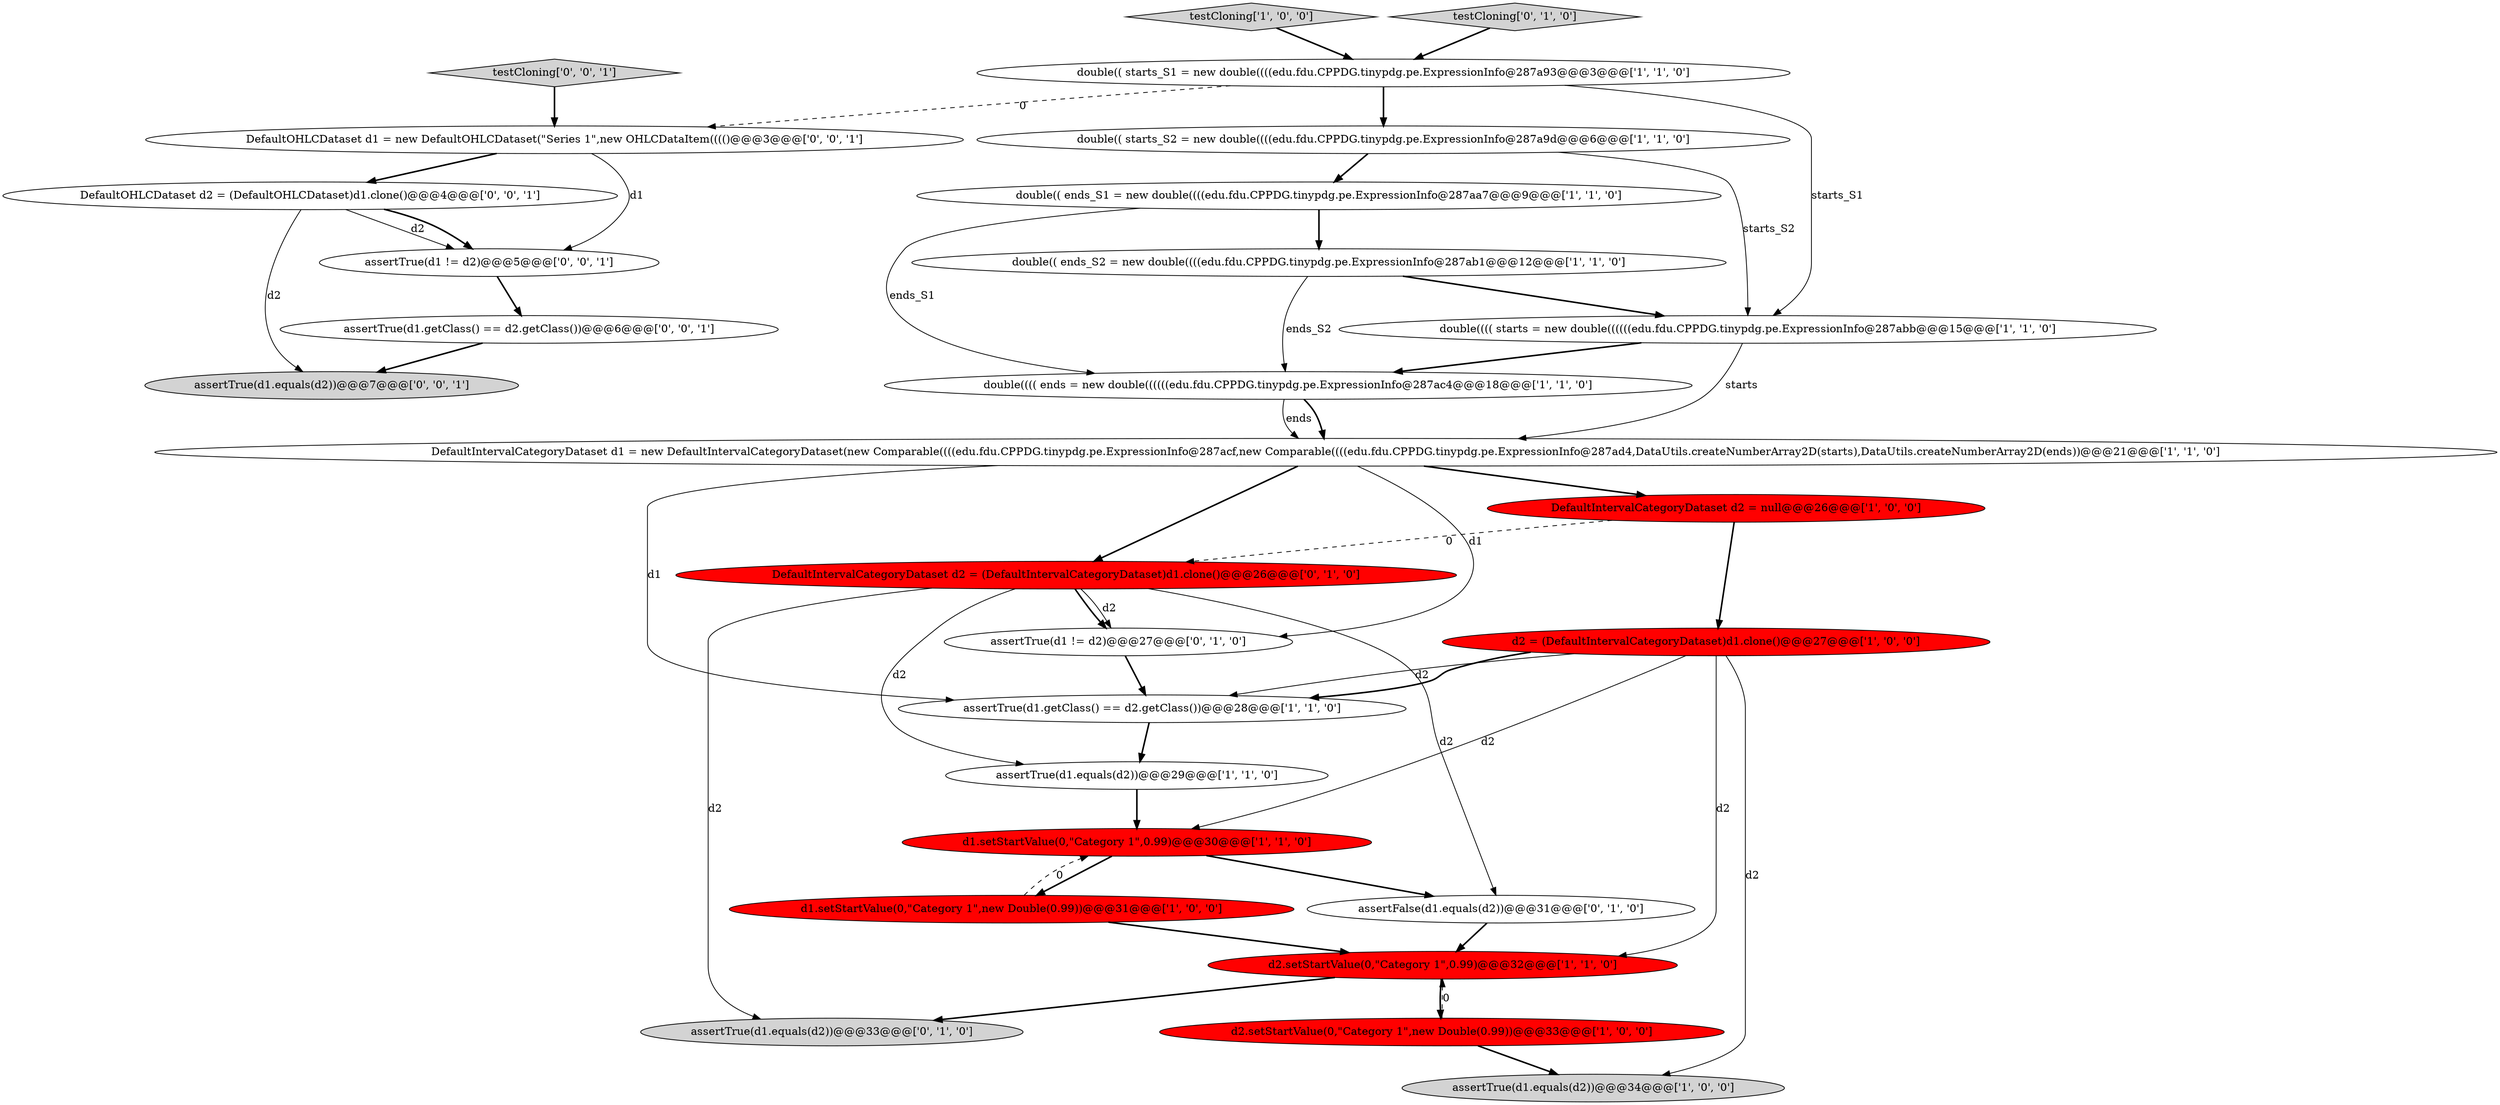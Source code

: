 digraph {
20 [style = filled, label = "assertTrue(d1.equals(d2))@@@33@@@['0', '1', '0']", fillcolor = lightgray, shape = ellipse image = "AAA0AAABBB2BBB"];
12 [style = filled, label = "d2.setStartValue(0,\"Category 1\",0.99)@@@32@@@['1', '1', '0']", fillcolor = red, shape = ellipse image = "AAA1AAABBB1BBB"];
4 [style = filled, label = "double(((( ends = new double((((((edu.fdu.CPPDG.tinypdg.pe.ExpressionInfo@287ac4@@@18@@@['1', '1', '0']", fillcolor = white, shape = ellipse image = "AAA0AAABBB1BBB"];
7 [style = filled, label = "assertTrue(d1.equals(d2))@@@34@@@['1', '0', '0']", fillcolor = lightgray, shape = ellipse image = "AAA0AAABBB1BBB"];
9 [style = filled, label = "double(( starts_S1 = new double((((edu.fdu.CPPDG.tinypdg.pe.ExpressionInfo@287a93@@@3@@@['1', '1', '0']", fillcolor = white, shape = ellipse image = "AAA0AAABBB1BBB"];
8 [style = filled, label = "double(((( starts = new double((((((edu.fdu.CPPDG.tinypdg.pe.ExpressionInfo@287abb@@@15@@@['1', '1', '0']", fillcolor = white, shape = ellipse image = "AAA0AAABBB1BBB"];
27 [style = filled, label = "assertTrue(d1 != d2)@@@5@@@['0', '0', '1']", fillcolor = white, shape = ellipse image = "AAA0AAABBB3BBB"];
10 [style = filled, label = "d1.setStartValue(0,\"Category 1\",0.99)@@@30@@@['1', '1', '0']", fillcolor = red, shape = ellipse image = "AAA1AAABBB1BBB"];
14 [style = filled, label = "d2.setStartValue(0,\"Category 1\",new Double(0.99))@@@33@@@['1', '0', '0']", fillcolor = red, shape = ellipse image = "AAA1AAABBB1BBB"];
1 [style = filled, label = "double(( ends_S2 = new double((((edu.fdu.CPPDG.tinypdg.pe.ExpressionInfo@287ab1@@@12@@@['1', '1', '0']", fillcolor = white, shape = ellipse image = "AAA0AAABBB1BBB"];
24 [style = filled, label = "DefaultOHLCDataset d2 = (DefaultOHLCDataset)d1.clone()@@@4@@@['0', '0', '1']", fillcolor = white, shape = ellipse image = "AAA0AAABBB3BBB"];
19 [style = filled, label = "assertTrue(d1 != d2)@@@27@@@['0', '1', '0']", fillcolor = white, shape = ellipse image = "AAA0AAABBB2BBB"];
5 [style = filled, label = "d2 = (DefaultIntervalCategoryDataset)d1.clone()@@@27@@@['1', '0', '0']", fillcolor = red, shape = ellipse image = "AAA1AAABBB1BBB"];
2 [style = filled, label = "double(( starts_S2 = new double((((edu.fdu.CPPDG.tinypdg.pe.ExpressionInfo@287a9d@@@6@@@['1', '1', '0']", fillcolor = white, shape = ellipse image = "AAA0AAABBB1BBB"];
11 [style = filled, label = "testCloning['1', '0', '0']", fillcolor = lightgray, shape = diamond image = "AAA0AAABBB1BBB"];
0 [style = filled, label = "assertTrue(d1.equals(d2))@@@29@@@['1', '1', '0']", fillcolor = white, shape = ellipse image = "AAA0AAABBB1BBB"];
3 [style = filled, label = "double(( ends_S1 = new double((((edu.fdu.CPPDG.tinypdg.pe.ExpressionInfo@287aa7@@@9@@@['1', '1', '0']", fillcolor = white, shape = ellipse image = "AAA0AAABBB1BBB"];
21 [style = filled, label = "DefaultIntervalCategoryDataset d2 = (DefaultIntervalCategoryDataset)d1.clone()@@@26@@@['0', '1', '0']", fillcolor = red, shape = ellipse image = "AAA1AAABBB2BBB"];
13 [style = filled, label = "DefaultIntervalCategoryDataset d1 = new DefaultIntervalCategoryDataset(new Comparable((((edu.fdu.CPPDG.tinypdg.pe.ExpressionInfo@287acf,new Comparable((((edu.fdu.CPPDG.tinypdg.pe.ExpressionInfo@287ad4,DataUtils.createNumberArray2D(starts),DataUtils.createNumberArray2D(ends))@@@21@@@['1', '1', '0']", fillcolor = white, shape = ellipse image = "AAA0AAABBB1BBB"];
26 [style = filled, label = "testCloning['0', '0', '1']", fillcolor = lightgray, shape = diamond image = "AAA0AAABBB3BBB"];
17 [style = filled, label = "testCloning['0', '1', '0']", fillcolor = lightgray, shape = diamond image = "AAA0AAABBB2BBB"];
25 [style = filled, label = "DefaultOHLCDataset d1 = new DefaultOHLCDataset(\"Series 1\",new OHLCDataItem(((()@@@3@@@['0', '0', '1']", fillcolor = white, shape = ellipse image = "AAA0AAABBB3BBB"];
23 [style = filled, label = "assertTrue(d1.equals(d2))@@@7@@@['0', '0', '1']", fillcolor = lightgray, shape = ellipse image = "AAA0AAABBB3BBB"];
16 [style = filled, label = "DefaultIntervalCategoryDataset d2 = null@@@26@@@['1', '0', '0']", fillcolor = red, shape = ellipse image = "AAA1AAABBB1BBB"];
15 [style = filled, label = "assertTrue(d1.getClass() == d2.getClass())@@@28@@@['1', '1', '0']", fillcolor = white, shape = ellipse image = "AAA0AAABBB1BBB"];
6 [style = filled, label = "d1.setStartValue(0,\"Category 1\",new Double(0.99))@@@31@@@['1', '0', '0']", fillcolor = red, shape = ellipse image = "AAA1AAABBB1BBB"];
22 [style = filled, label = "assertTrue(d1.getClass() == d2.getClass())@@@6@@@['0', '0', '1']", fillcolor = white, shape = ellipse image = "AAA0AAABBB3BBB"];
18 [style = filled, label = "assertFalse(d1.equals(d2))@@@31@@@['0', '1', '0']", fillcolor = white, shape = ellipse image = "AAA0AAABBB2BBB"];
10->18 [style = bold, label=""];
5->15 [style = solid, label="d2"];
1->8 [style = bold, label=""];
2->8 [style = solid, label="starts_S2"];
3->1 [style = bold, label=""];
21->19 [style = bold, label=""];
9->2 [style = bold, label=""];
9->8 [style = solid, label="starts_S1"];
21->20 [style = solid, label="d2"];
5->10 [style = solid, label="d2"];
13->19 [style = solid, label="d1"];
2->3 [style = bold, label=""];
17->9 [style = bold, label=""];
4->13 [style = bold, label=""];
26->25 [style = bold, label=""];
21->18 [style = solid, label="d2"];
18->12 [style = bold, label=""];
12->20 [style = bold, label=""];
5->15 [style = bold, label=""];
4->13 [style = solid, label="ends"];
5->7 [style = solid, label="d2"];
3->4 [style = solid, label="ends_S1"];
11->9 [style = bold, label=""];
27->22 [style = bold, label=""];
22->23 [style = bold, label=""];
10->6 [style = bold, label=""];
13->16 [style = bold, label=""];
21->19 [style = solid, label="d2"];
16->21 [style = dashed, label="0"];
14->7 [style = bold, label=""];
6->10 [style = dashed, label="0"];
25->27 [style = solid, label="d1"];
25->24 [style = bold, label=""];
0->10 [style = bold, label=""];
8->13 [style = solid, label="starts"];
15->0 [style = bold, label=""];
9->25 [style = dashed, label="0"];
12->14 [style = bold, label=""];
16->5 [style = bold, label=""];
21->0 [style = solid, label="d2"];
5->12 [style = solid, label="d2"];
24->23 [style = solid, label="d2"];
1->4 [style = solid, label="ends_S2"];
24->27 [style = solid, label="d2"];
13->15 [style = solid, label="d1"];
14->12 [style = dashed, label="0"];
8->4 [style = bold, label=""];
19->15 [style = bold, label=""];
13->21 [style = bold, label=""];
24->27 [style = bold, label=""];
6->12 [style = bold, label=""];
}
